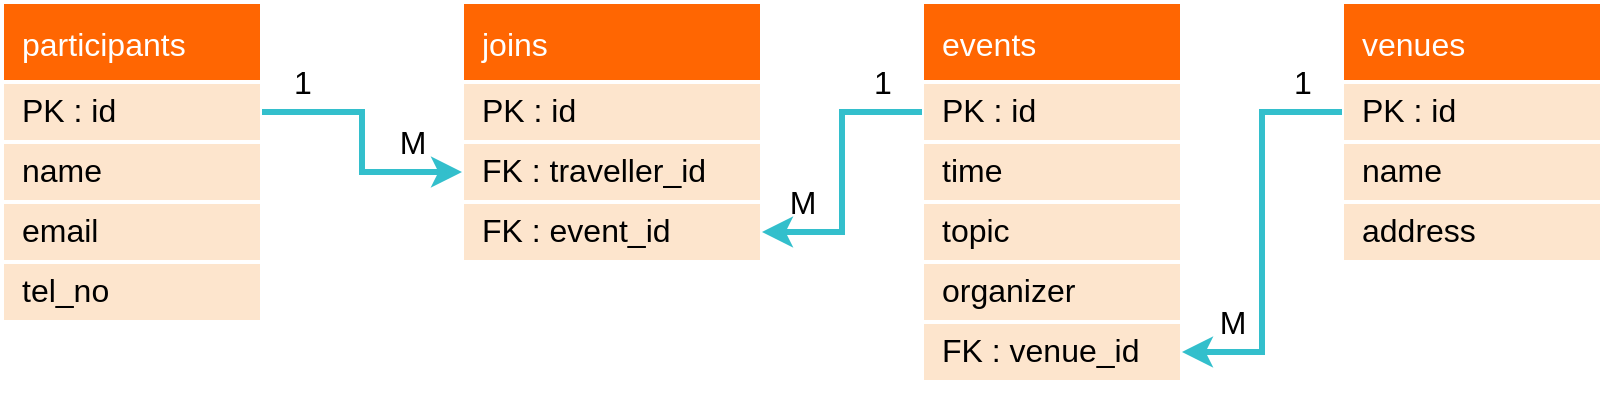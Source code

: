 <mxfile version="16.2.7" type="github">
  <diagram id="Arsce1lhnxzf3GvLfII_" name="第1頁">
    <mxGraphModel dx="1422" dy="744" grid="1" gridSize="10" guides="1" tooltips="1" connect="1" arrows="1" fold="1" page="1" pageScale="1" pageWidth="1169" pageHeight="827" math="0" shadow="0">
      <root>
        <mxCell id="0" />
        <mxCell id="1" parent="0" />
        <mxCell id="FeWT-kClf4YKD-GhPPuV-12" value="participants" style="swimlane;fontStyle=0;childLayout=stackLayout;horizontal=1;startSize=40;horizontalStack=0;resizeParent=1;resizeParentMax=0;resizeLast=0;collapsible=1;marginBottom=0;align=left;fontSize=16;fontColor=#FFFFFF;fillColor=#FF6602;spacing=0;strokeColor=#FFFFFF;strokeWidth=2;spacingLeft=10;" parent="1" vertex="1">
          <mxGeometry x="150" y="220" width="130" height="160" as="geometry">
            <mxRectangle x="150" y="220" width="110" height="40" as="alternateBounds" />
          </mxGeometry>
        </mxCell>
        <mxCell id="FeWT-kClf4YKD-GhPPuV-20" value="PK : id" style="text;strokeColor=#FFFFFF;fillColor=#FDE5CD;spacingLeft=10;spacingRight=0;overflow=hidden;rotatable=0;points=[[0,0.5],[1,0.5]];portConstraint=eastwest;fontSize=16;strokeWidth=2;perimeterSpacing=0;sketch=0;shadow=0;rounded=0;glass=0;spacing=0;fontStyle=0" parent="FeWT-kClf4YKD-GhPPuV-12" vertex="1">
          <mxGeometry y="40" width="130" height="30" as="geometry" />
        </mxCell>
        <mxCell id="FeWT-kClf4YKD-GhPPuV-13" value="name" style="text;strokeColor=#FFFFFF;fillColor=#FDE5CD;spacingLeft=10;spacingRight=0;overflow=hidden;rotatable=0;points=[[0,0.5],[1,0.5]];portConstraint=eastwest;fontSize=16;strokeWidth=2;sketch=0;shadow=0;rounded=0;glass=0;spacing=0;" parent="FeWT-kClf4YKD-GhPPuV-12" vertex="1">
          <mxGeometry y="70" width="130" height="30" as="geometry" />
        </mxCell>
        <mxCell id="AC0keNQ9pMUgS8oNDT1f-38" value="email" style="text;strokeColor=#FFFFFF;fillColor=#FDE5CD;spacingLeft=10;spacingRight=0;overflow=hidden;rotatable=0;points=[[0,0.5],[1,0.5]];portConstraint=eastwest;fontSize=16;strokeWidth=2;sketch=0;shadow=0;rounded=0;glass=0;spacing=0;" vertex="1" parent="FeWT-kClf4YKD-GhPPuV-12">
          <mxGeometry y="100" width="130" height="30" as="geometry" />
        </mxCell>
        <mxCell id="AC0keNQ9pMUgS8oNDT1f-43" value="tel_no" style="text;strokeColor=#FFFFFF;fillColor=#FDE5CD;spacingLeft=10;spacingRight=0;overflow=hidden;rotatable=0;points=[[0,0.5],[1,0.5]];portConstraint=eastwest;fontSize=16;strokeWidth=2;sketch=0;shadow=0;rounded=0;glass=0;spacing=0;" vertex="1" parent="FeWT-kClf4YKD-GhPPuV-12">
          <mxGeometry y="130" width="130" height="30" as="geometry" />
        </mxCell>
        <mxCell id="FeWT-kClf4YKD-GhPPuV-21" value="joins" style="swimlane;fontStyle=0;childLayout=stackLayout;horizontal=1;startSize=40;horizontalStack=0;resizeParent=1;resizeParentMax=0;resizeLast=0;collapsible=1;marginBottom=0;align=left;fontSize=16;fontColor=#FFFFFF;fillColor=#FF6602;spacing=0;strokeColor=#FFFFFF;strokeWidth=2;spacingLeft=10;" parent="1" vertex="1">
          <mxGeometry x="380" y="220" width="150" height="130" as="geometry">
            <mxRectangle x="150" y="220" width="110" height="40" as="alternateBounds" />
          </mxGeometry>
        </mxCell>
        <mxCell id="FeWT-kClf4YKD-GhPPuV-22" value="PK : id" style="text;strokeColor=#FFFFFF;fillColor=#FDE5CD;spacingLeft=10;spacingRight=0;overflow=hidden;rotatable=0;points=[[0,0.5],[1,0.5]];portConstraint=eastwest;fontSize=16;strokeWidth=2;perimeterSpacing=0;sketch=0;shadow=0;rounded=0;glass=0;spacing=0;fontStyle=0" parent="FeWT-kClf4YKD-GhPPuV-21" vertex="1">
          <mxGeometry y="40" width="150" height="30" as="geometry" />
        </mxCell>
        <mxCell id="FeWT-kClf4YKD-GhPPuV-57" value="FK : traveller_id" style="text;strokeColor=#FFFFFF;fillColor=#FDE5CD;spacingLeft=10;spacingRight=0;overflow=hidden;rotatable=0;points=[[0,0.5],[1,0.5]];portConstraint=eastwest;fontSize=16;strokeWidth=2;sketch=0;shadow=0;rounded=0;glass=0;spacing=0;" parent="FeWT-kClf4YKD-GhPPuV-21" vertex="1">
          <mxGeometry y="70" width="150" height="30" as="geometry" />
        </mxCell>
        <mxCell id="FeWT-kClf4YKD-GhPPuV-51" value="FK : event_id" style="text;strokeColor=#FFFFFF;fillColor=#FDE5CD;spacingLeft=10;spacingRight=0;overflow=hidden;rotatable=0;points=[[0,0.5],[1,0.5]];portConstraint=eastwest;fontSize=16;strokeWidth=2;sketch=0;shadow=0;rounded=0;glass=0;spacing=0;" parent="FeWT-kClf4YKD-GhPPuV-21" vertex="1">
          <mxGeometry y="100" width="150" height="30" as="geometry" />
        </mxCell>
        <mxCell id="FeWT-kClf4YKD-GhPPuV-58" style="edgeStyle=orthogonalEdgeStyle;rounded=0;orthogonalLoop=1;jettySize=auto;html=1;fontSize=16;fontColor=#FFFFFF;strokeWidth=3;strokeColor=#33BFCC;entryX=0;entryY=0.5;entryDx=0;entryDy=0;" parent="1" source="FeWT-kClf4YKD-GhPPuV-20" target="FeWT-kClf4YKD-GhPPuV-57" edge="1">
          <mxGeometry relative="1" as="geometry" />
        </mxCell>
        <mxCell id="FeWT-kClf4YKD-GhPPuV-59" value="&lt;div&gt;1&lt;/div&gt;" style="text;html=1;align=center;verticalAlign=middle;resizable=0;points=[];autosize=1;strokeColor=none;fillColor=none;fontSize=16;fontColor=#000000;" parent="1" vertex="1">
          <mxGeometry x="290" y="250" width="20" height="20" as="geometry" />
        </mxCell>
        <mxCell id="FeWT-kClf4YKD-GhPPuV-60" value="M" style="text;html=1;align=center;verticalAlign=middle;resizable=0;points=[];autosize=1;strokeColor=none;fillColor=none;fontSize=16;fontColor=#000000;" parent="1" vertex="1">
          <mxGeometry x="340" y="280" width="30" height="20" as="geometry" />
        </mxCell>
        <mxCell id="AC0keNQ9pMUgS8oNDT1f-122" value="events" style="swimlane;fontStyle=0;childLayout=stackLayout;horizontal=1;startSize=40;horizontalStack=0;resizeParent=1;resizeParentMax=0;resizeLast=0;collapsible=1;marginBottom=0;align=left;fontSize=16;fontColor=#FFFFFF;fillColor=#FF6602;spacing=0;strokeColor=#FFFFFF;strokeWidth=2;spacingLeft=10;" vertex="1" parent="1">
          <mxGeometry x="610" y="220" width="130" height="190" as="geometry">
            <mxRectangle x="150" y="220" width="110" height="40" as="alternateBounds" />
          </mxGeometry>
        </mxCell>
        <mxCell id="AC0keNQ9pMUgS8oNDT1f-123" value="PK : id" style="text;strokeColor=#FFFFFF;fillColor=#FDE5CD;spacingLeft=10;spacingRight=0;overflow=hidden;rotatable=0;points=[[0,0.5],[1,0.5]];portConstraint=eastwest;fontSize=16;strokeWidth=2;perimeterSpacing=0;sketch=0;shadow=0;rounded=0;glass=0;spacing=0;fontStyle=0" vertex="1" parent="AC0keNQ9pMUgS8oNDT1f-122">
          <mxGeometry y="40" width="130" height="30" as="geometry" />
        </mxCell>
        <mxCell id="AC0keNQ9pMUgS8oNDT1f-124" value="time" style="text;strokeColor=#FFFFFF;fillColor=#FDE5CD;spacingLeft=10;spacingRight=0;overflow=hidden;rotatable=0;points=[[0,0.5],[1,0.5]];portConstraint=eastwest;fontSize=16;strokeWidth=2;sketch=0;shadow=0;rounded=0;glass=0;spacing=0;" vertex="1" parent="AC0keNQ9pMUgS8oNDT1f-122">
          <mxGeometry y="70" width="130" height="30" as="geometry" />
        </mxCell>
        <mxCell id="AC0keNQ9pMUgS8oNDT1f-125" value="topic" style="text;strokeColor=#FFFFFF;fillColor=#FDE5CD;spacingLeft=10;spacingRight=0;overflow=hidden;rotatable=0;points=[[0,0.5],[1,0.5]];portConstraint=eastwest;fontSize=16;strokeWidth=2;sketch=0;shadow=0;rounded=0;glass=0;spacing=0;" vertex="1" parent="AC0keNQ9pMUgS8oNDT1f-122">
          <mxGeometry y="100" width="130" height="30" as="geometry" />
        </mxCell>
        <mxCell id="AC0keNQ9pMUgS8oNDT1f-137" value="organizer" style="text;strokeColor=#FFFFFF;fillColor=#FDE5CD;spacingLeft=10;spacingRight=0;overflow=hidden;rotatable=0;points=[[0,0.5],[1,0.5]];portConstraint=eastwest;fontSize=16;strokeWidth=2;sketch=0;shadow=0;rounded=0;glass=0;spacing=0;" vertex="1" parent="AC0keNQ9pMUgS8oNDT1f-122">
          <mxGeometry y="130" width="130" height="30" as="geometry" />
        </mxCell>
        <mxCell id="AC0keNQ9pMUgS8oNDT1f-126" value="FK : venue_id" style="text;strokeColor=#FFFFFF;fillColor=#FDE5CD;spacingLeft=10;spacingRight=0;overflow=hidden;rotatable=0;points=[[0,0.5],[1,0.5]];portConstraint=eastwest;fontSize=16;strokeWidth=2;sketch=0;shadow=0;rounded=0;glass=0;spacing=0;" vertex="1" parent="AC0keNQ9pMUgS8oNDT1f-122">
          <mxGeometry y="160" width="130" height="30" as="geometry" />
        </mxCell>
        <mxCell id="AC0keNQ9pMUgS8oNDT1f-127" style="edgeStyle=orthogonalEdgeStyle;rounded=0;orthogonalLoop=1;jettySize=auto;html=1;fontSize=16;fontColor=#FFFFFF;strokeWidth=3;strokeColor=#33BFCC;exitX=0;exitY=0.5;exitDx=0;exitDy=0;entryX=1;entryY=0.5;entryDx=0;entryDy=0;" edge="1" parent="1" source="AC0keNQ9pMUgS8oNDT1f-123" target="FeWT-kClf4YKD-GhPPuV-51">
          <mxGeometry relative="1" as="geometry">
            <mxPoint x="290" y="285" as="sourcePoint" />
            <mxPoint x="390" y="345" as="targetPoint" />
          </mxGeometry>
        </mxCell>
        <mxCell id="AC0keNQ9pMUgS8oNDT1f-130" value="M" style="text;html=1;align=center;verticalAlign=middle;resizable=0;points=[];autosize=1;strokeColor=none;fillColor=none;fontSize=16;fontColor=#000000;" vertex="1" parent="1">
          <mxGeometry x="535" y="310" width="30" height="20" as="geometry" />
        </mxCell>
        <mxCell id="AC0keNQ9pMUgS8oNDT1f-131" value="1" style="text;html=1;align=center;verticalAlign=middle;resizable=0;points=[];autosize=1;strokeColor=none;fillColor=none;fontSize=16;fontColor=#000000;" vertex="1" parent="1">
          <mxGeometry x="580" y="250" width="20" height="20" as="geometry" />
        </mxCell>
        <mxCell id="AC0keNQ9pMUgS8oNDT1f-132" value="venues" style="swimlane;fontStyle=0;childLayout=stackLayout;horizontal=1;startSize=40;horizontalStack=0;resizeParent=1;resizeParentMax=0;resizeLast=0;collapsible=1;marginBottom=0;align=left;fontSize=16;fontColor=#FFFFFF;fillColor=#FF6602;spacing=0;strokeColor=#FFFFFF;strokeWidth=2;spacingLeft=10;" vertex="1" parent="1">
          <mxGeometry x="820" y="220" width="130" height="130" as="geometry">
            <mxRectangle x="150" y="220" width="110" height="40" as="alternateBounds" />
          </mxGeometry>
        </mxCell>
        <mxCell id="AC0keNQ9pMUgS8oNDT1f-133" value="PK : id" style="text;strokeColor=#FFFFFF;fillColor=#FDE5CD;spacingLeft=10;spacingRight=0;overflow=hidden;rotatable=0;points=[[0,0.5],[1,0.5]];portConstraint=eastwest;fontSize=16;strokeWidth=2;perimeterSpacing=0;sketch=0;shadow=0;rounded=0;glass=0;spacing=0;fontStyle=0" vertex="1" parent="AC0keNQ9pMUgS8oNDT1f-132">
          <mxGeometry y="40" width="130" height="30" as="geometry" />
        </mxCell>
        <mxCell id="AC0keNQ9pMUgS8oNDT1f-134" value="name    " style="text;strokeColor=#FFFFFF;fillColor=#FDE5CD;spacingLeft=10;spacingRight=0;overflow=hidden;rotatable=0;points=[[0,0.5],[1,0.5]];portConstraint=eastwest;fontSize=16;strokeWidth=2;sketch=0;shadow=0;rounded=0;glass=0;spacing=0;" vertex="1" parent="AC0keNQ9pMUgS8oNDT1f-132">
          <mxGeometry y="70" width="130" height="30" as="geometry" />
        </mxCell>
        <mxCell id="AC0keNQ9pMUgS8oNDT1f-135" value="address" style="text;strokeColor=#FFFFFF;fillColor=#FDE5CD;spacingLeft=10;spacingRight=0;overflow=hidden;rotatable=0;points=[[0,0.5],[1,0.5]];portConstraint=eastwest;fontSize=16;strokeWidth=2;sketch=0;shadow=0;rounded=0;glass=0;spacing=0;" vertex="1" parent="AC0keNQ9pMUgS8oNDT1f-132">
          <mxGeometry y="100" width="130" height="30" as="geometry" />
        </mxCell>
        <mxCell id="AC0keNQ9pMUgS8oNDT1f-139" style="edgeStyle=orthogonalEdgeStyle;rounded=0;orthogonalLoop=1;jettySize=auto;html=1;fontSize=16;fontColor=#FFFFFF;strokeWidth=3;strokeColor=#33BFCC;entryX=1;entryY=0.5;entryDx=0;entryDy=0;exitX=0;exitY=0.5;exitDx=0;exitDy=0;" edge="1" parent="1" source="AC0keNQ9pMUgS8oNDT1f-133" target="AC0keNQ9pMUgS8oNDT1f-126">
          <mxGeometry relative="1" as="geometry">
            <mxPoint x="800" y="290" as="sourcePoint" />
            <mxPoint x="745" y="335" as="targetPoint" />
          </mxGeometry>
        </mxCell>
        <mxCell id="AC0keNQ9pMUgS8oNDT1f-140" value="M" style="text;html=1;align=center;verticalAlign=middle;resizable=0;points=[];autosize=1;strokeColor=none;fillColor=none;fontSize=16;fontColor=#000000;" vertex="1" parent="1">
          <mxGeometry x="750" y="370" width="30" height="20" as="geometry" />
        </mxCell>
        <mxCell id="AC0keNQ9pMUgS8oNDT1f-141" value="1" style="text;html=1;align=center;verticalAlign=middle;resizable=0;points=[];autosize=1;strokeColor=none;fillColor=none;fontSize=16;fontColor=#000000;" vertex="1" parent="1">
          <mxGeometry x="790" y="250" width="20" height="20" as="geometry" />
        </mxCell>
      </root>
    </mxGraphModel>
  </diagram>
</mxfile>
